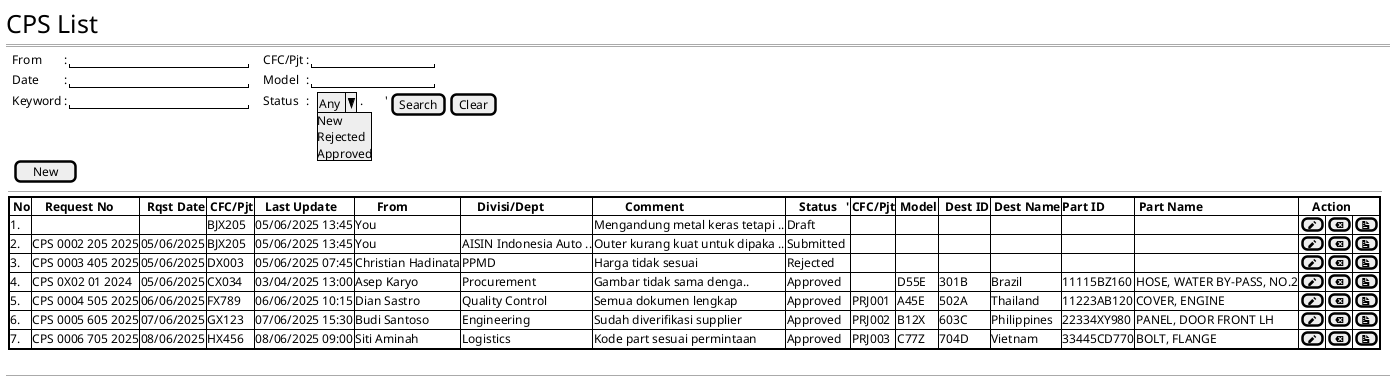 @startsalt
{ 
  <size:25>CPS List
  ==
  {
      .|From    |: |"                      "|        |.|.|CFC/Pjt |: |"               "|*|*
      .|Date    |: |"                      "|        |.|.|Model   |: |"               "|*|*
      .|Keyword |: |"                      "|        |.|.|Status  |: | {.| ^Any^New^Rejected^Approved^}|       .       '|[Search]| |[Clear]|*  
  }
  .
  .
  {   
          {
            .|[   New ]|*
          }   
          .
          {
       --   
      {+          
          {#
              <b> No|<b>    Request No     |<b>  Rqst Date|<b> CFC/Pjt|<b>   Last Update       |<b>       From      |<b>     Divisi/Dept|<b>          Comment|<b>    Status   '                        |<b>CFC/Pjt |<b> Model|<b>  Dest ID |<b> Dest Name |<b>Part ID |<b> Part Name |<b>    Action |   *|*|*
              1. |  .                      | .            | BJX205          | 05/06/2025 13:45 |   You              | .| Mengandung metal keras tetapi .. | | Draft          |.          |.        |.            |.          |.       |.          |[<&pencil>] | [<&delete>] |[<&document>] |*
              2. | CPS 0002 205 2025       | 05/06/2025    | BJX205         | 05/06/2025 13:45 |   You              | AISIN Indonesia Auto ..| Outer kurang kuat untuk dipaka .. | | Submitted      |.          |.        |.            |.          |.       |.          |[<&pencil>] | [<&delete>] |[<&document>] |*
              3. | CPS 0003 405 2025       | 05/06/2025    | DX003          | 05/06/2025 07:45 | Christian Hadinata | PPMD                    | Harga tidak sesuai| Rejected                     |.          |.        |.            |.          |.       |.          |[<&pencil>] | [<&delete>] |[<&document>] |*
              4. | CPS 0X02 01 2024        | 05/06/2025    | CX034          | 03/04/2025 13:00 | Asep Karyo         | Procurement             | Gambar tidak sama denga..| Approved               |.          |D55E     |301B         |Brazil     |11115BZ160 |HOSE, WATER BY-PASS, NO.2 |[<&pencil>] | [<&delete>] |[<&document>] |*
              5. | CPS 0004 505 2025       | 06/06/2025    | FX789          | 06/06/2025 10:15 | Dian Sastro        | Quality Control         | Semua dokumen lengkap           | Approved       | PRJ001     |A45E     |502A         |Thailand   |11223AB120 |COVER, ENGINE               |[<&pencil>] | [<&delete>] |[<&document>] |*
              6. | CPS 0005 605 2025       | 07/06/2025    | GX123          | 07/06/2025 15:30 | Budi Santoso       | Engineering             | Sudah diverifikasi supplier     | Approved       | PRJ002     |B12X     |603C         |Philippines|22334XY980 |PANEL, DOOR FRONT LH         |[<&pencil>] | [<&delete>] |[<&document>] |*
              7. | CPS 0006 705 2025       | 08/06/2025    | HX456          | 08/06/2025 09:00 | Siti Aminah        | Logistics               | Kode part sesuai permintaan     | Approved       | PRJ003     |C77Z     |704D         |Vietnam    |33445CD770 |BOLT, FLANGE                 |[<&pencil>] | [<&delete>] |[<&document>] |*
           }              
       }
          }
  }
  .
      --
}
@endsalt




